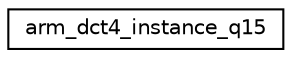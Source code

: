 digraph "Graphical Class Hierarchy"
{
 // LATEX_PDF_SIZE
  edge [fontname="Helvetica",fontsize="10",labelfontname="Helvetica",labelfontsize="10"];
  node [fontname="Helvetica",fontsize="10",shape=record];
  rankdir="LR";
  Node0 [label="arm_dct4_instance_q15",height=0.2,width=0.4,color="black", fillcolor="white", style="filled",URL="$structarm__dct4__instance__q15.html",tooltip="Instance structure for the Q15 DCT4/IDCT4 function."];
}
